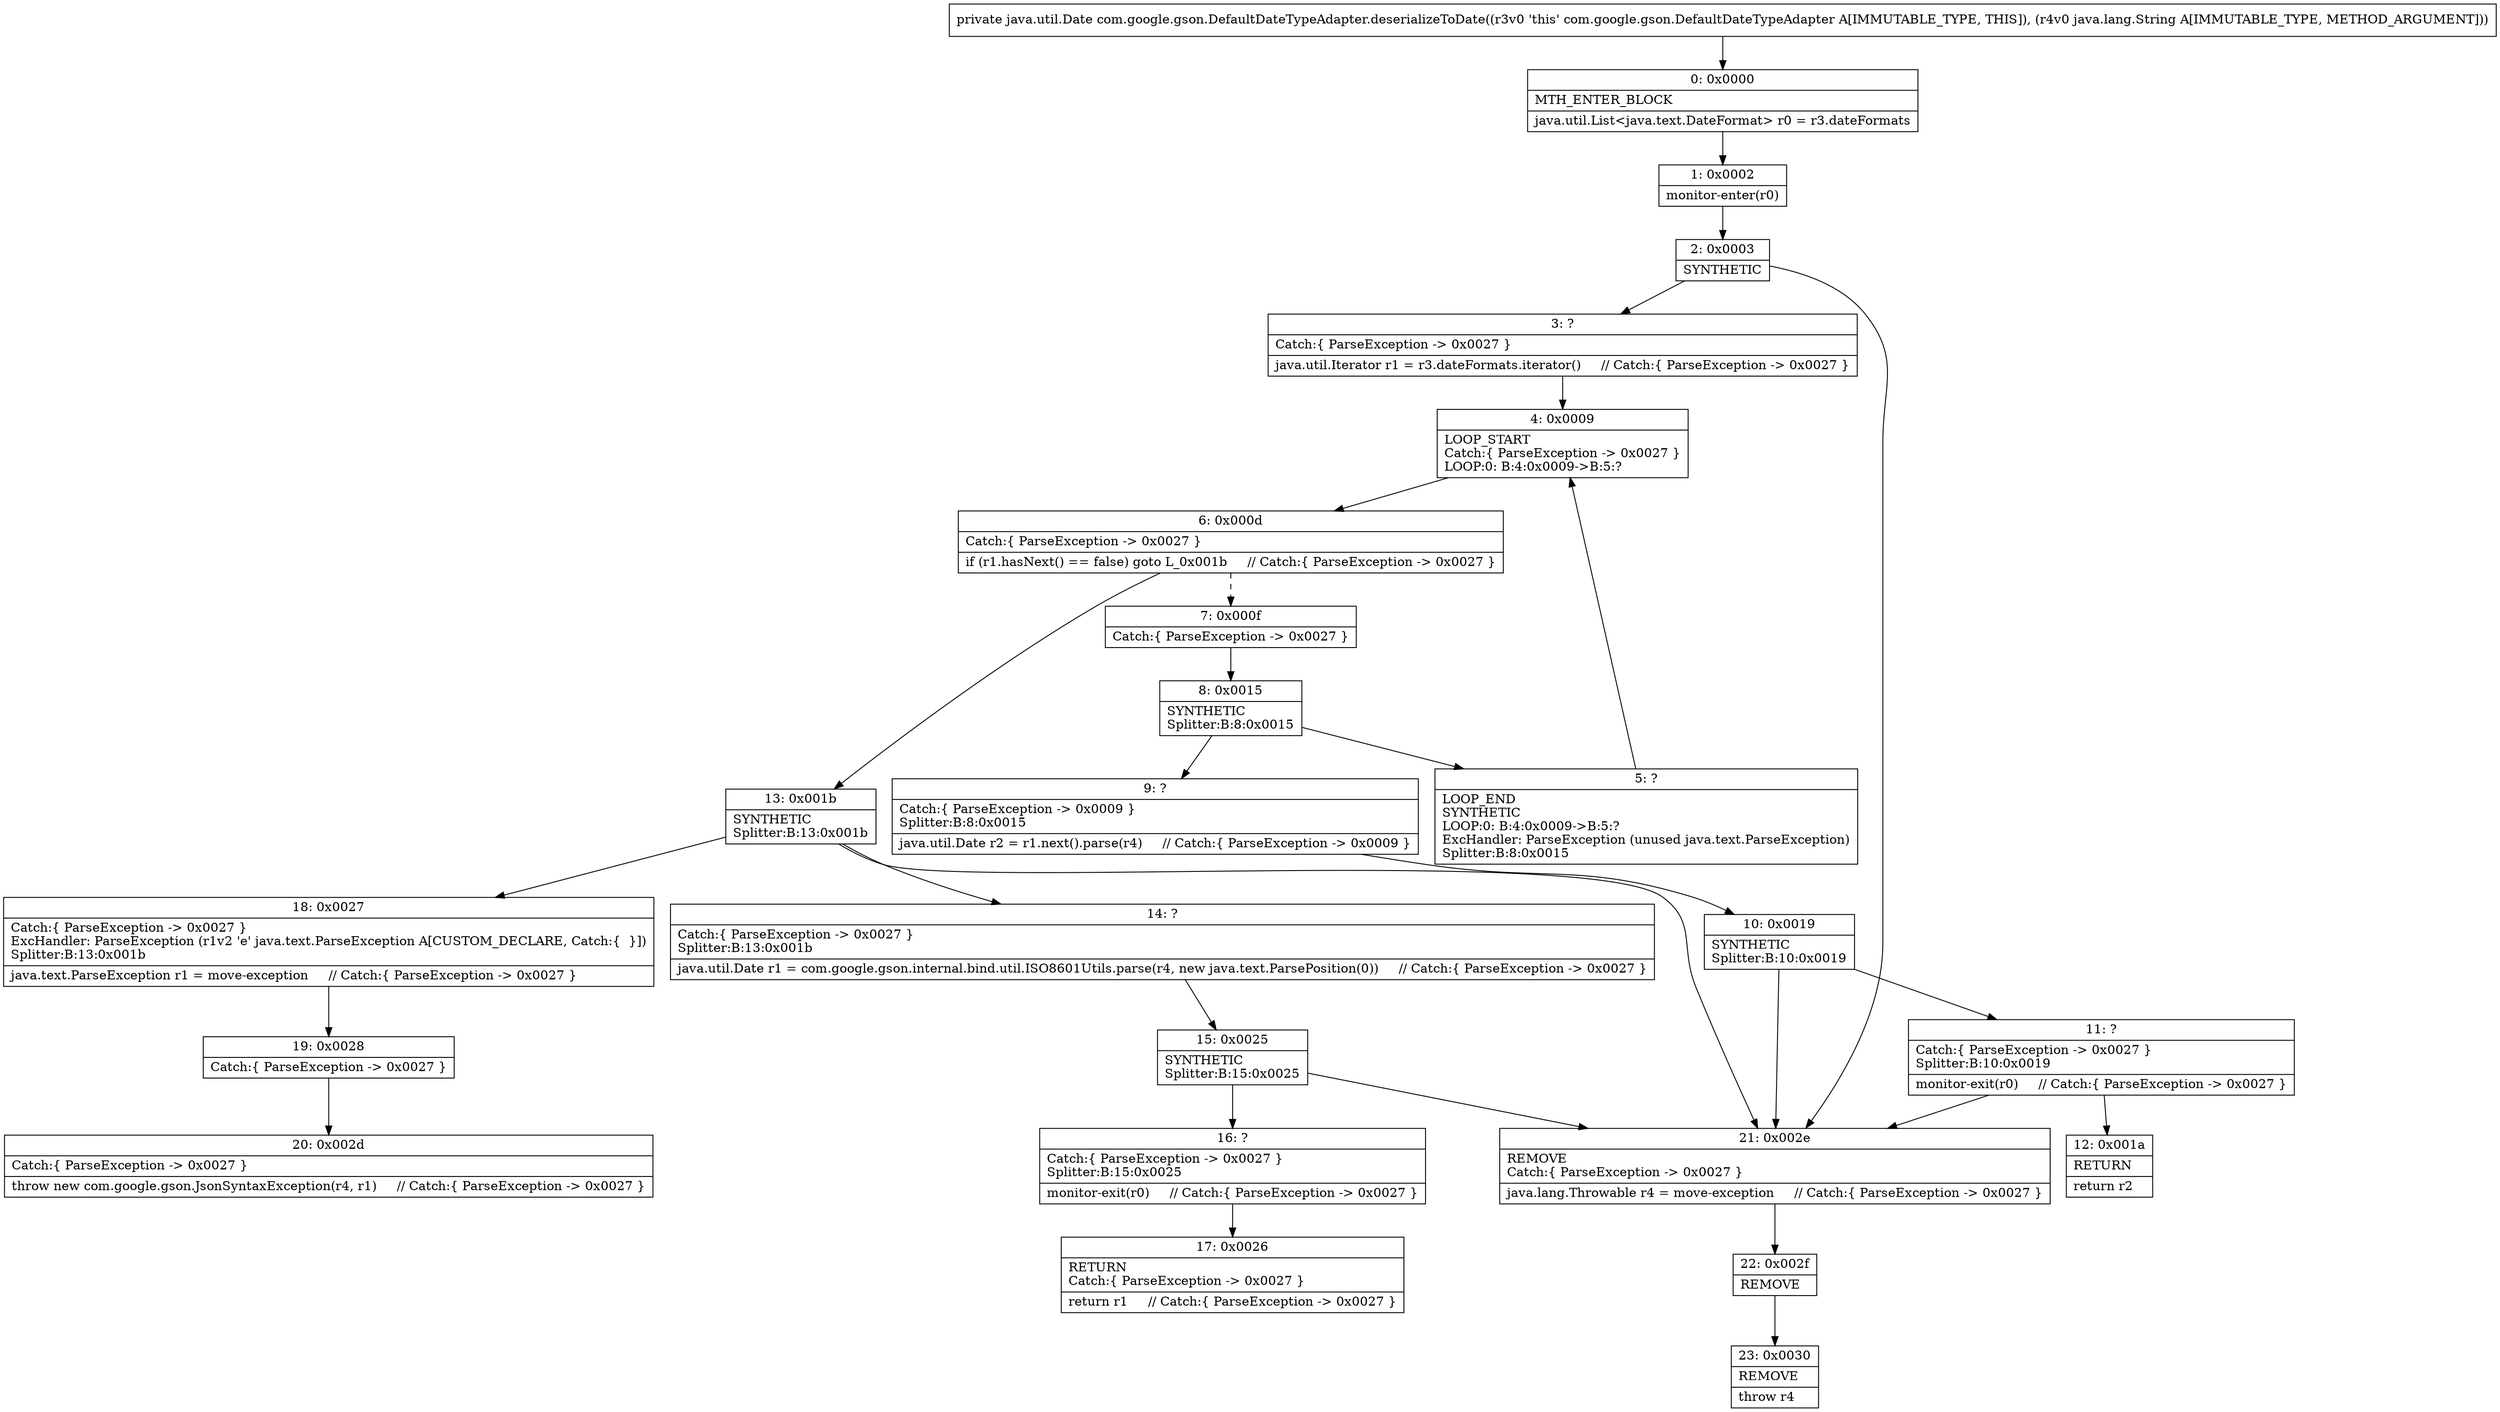 digraph "CFG forcom.google.gson.DefaultDateTypeAdapter.deserializeToDate(Ljava\/lang\/String;)Ljava\/util\/Date;" {
Node_0 [shape=record,label="{0\:\ 0x0000|MTH_ENTER_BLOCK\l|java.util.List\<java.text.DateFormat\> r0 = r3.dateFormats\l}"];
Node_1 [shape=record,label="{1\:\ 0x0002|monitor\-enter(r0)\l}"];
Node_2 [shape=record,label="{2\:\ 0x0003|SYNTHETIC\l}"];
Node_3 [shape=record,label="{3\:\ ?|Catch:\{ ParseException \-\> 0x0027 \}\l|java.util.Iterator r1 = r3.dateFormats.iterator()     \/\/ Catch:\{ ParseException \-\> 0x0027 \}\l}"];
Node_4 [shape=record,label="{4\:\ 0x0009|LOOP_START\lCatch:\{ ParseException \-\> 0x0027 \}\lLOOP:0: B:4:0x0009\-\>B:5:?\l}"];
Node_5 [shape=record,label="{5\:\ ?|LOOP_END\lSYNTHETIC\lLOOP:0: B:4:0x0009\-\>B:5:?\lExcHandler: ParseException (unused java.text.ParseException)\lSplitter:B:8:0x0015\l}"];
Node_6 [shape=record,label="{6\:\ 0x000d|Catch:\{ ParseException \-\> 0x0027 \}\l|if (r1.hasNext() == false) goto L_0x001b     \/\/ Catch:\{ ParseException \-\> 0x0027 \}\l}"];
Node_7 [shape=record,label="{7\:\ 0x000f|Catch:\{ ParseException \-\> 0x0027 \}\l}"];
Node_8 [shape=record,label="{8\:\ 0x0015|SYNTHETIC\lSplitter:B:8:0x0015\l}"];
Node_9 [shape=record,label="{9\:\ ?|Catch:\{ ParseException \-\> 0x0009 \}\lSplitter:B:8:0x0015\l|java.util.Date r2 = r1.next().parse(r4)     \/\/ Catch:\{ ParseException \-\> 0x0009 \}\l}"];
Node_10 [shape=record,label="{10\:\ 0x0019|SYNTHETIC\lSplitter:B:10:0x0019\l}"];
Node_11 [shape=record,label="{11\:\ ?|Catch:\{ ParseException \-\> 0x0027 \}\lSplitter:B:10:0x0019\l|monitor\-exit(r0)     \/\/ Catch:\{ ParseException \-\> 0x0027 \}\l}"];
Node_12 [shape=record,label="{12\:\ 0x001a|RETURN\l|return r2\l}"];
Node_13 [shape=record,label="{13\:\ 0x001b|SYNTHETIC\lSplitter:B:13:0x001b\l}"];
Node_14 [shape=record,label="{14\:\ ?|Catch:\{ ParseException \-\> 0x0027 \}\lSplitter:B:13:0x001b\l|java.util.Date r1 = com.google.gson.internal.bind.util.ISO8601Utils.parse(r4, new java.text.ParsePosition(0))     \/\/ Catch:\{ ParseException \-\> 0x0027 \}\l}"];
Node_15 [shape=record,label="{15\:\ 0x0025|SYNTHETIC\lSplitter:B:15:0x0025\l}"];
Node_16 [shape=record,label="{16\:\ ?|Catch:\{ ParseException \-\> 0x0027 \}\lSplitter:B:15:0x0025\l|monitor\-exit(r0)     \/\/ Catch:\{ ParseException \-\> 0x0027 \}\l}"];
Node_17 [shape=record,label="{17\:\ 0x0026|RETURN\lCatch:\{ ParseException \-\> 0x0027 \}\l|return r1     \/\/ Catch:\{ ParseException \-\> 0x0027 \}\l}"];
Node_18 [shape=record,label="{18\:\ 0x0027|Catch:\{ ParseException \-\> 0x0027 \}\lExcHandler: ParseException (r1v2 'e' java.text.ParseException A[CUSTOM_DECLARE, Catch:\{  \}])\lSplitter:B:13:0x001b\l|java.text.ParseException r1 = move\-exception     \/\/ Catch:\{ ParseException \-\> 0x0027 \}\l}"];
Node_19 [shape=record,label="{19\:\ 0x0028|Catch:\{ ParseException \-\> 0x0027 \}\l}"];
Node_20 [shape=record,label="{20\:\ 0x002d|Catch:\{ ParseException \-\> 0x0027 \}\l|throw new com.google.gson.JsonSyntaxException(r4, r1)     \/\/ Catch:\{ ParseException \-\> 0x0027 \}\l}"];
Node_21 [shape=record,label="{21\:\ 0x002e|REMOVE\lCatch:\{ ParseException \-\> 0x0027 \}\l|java.lang.Throwable r4 = move\-exception     \/\/ Catch:\{ ParseException \-\> 0x0027 \}\l}"];
Node_22 [shape=record,label="{22\:\ 0x002f|REMOVE\l}"];
Node_23 [shape=record,label="{23\:\ 0x0030|REMOVE\l|throw r4\l}"];
MethodNode[shape=record,label="{private java.util.Date com.google.gson.DefaultDateTypeAdapter.deserializeToDate((r3v0 'this' com.google.gson.DefaultDateTypeAdapter A[IMMUTABLE_TYPE, THIS]), (r4v0 java.lang.String A[IMMUTABLE_TYPE, METHOD_ARGUMENT])) }"];
MethodNode -> Node_0;
Node_0 -> Node_1;
Node_1 -> Node_2;
Node_2 -> Node_3;
Node_2 -> Node_21;
Node_3 -> Node_4;
Node_4 -> Node_6;
Node_5 -> Node_4;
Node_6 -> Node_7[style=dashed];
Node_6 -> Node_13;
Node_7 -> Node_8;
Node_8 -> Node_9;
Node_8 -> Node_5;
Node_9 -> Node_10;
Node_10 -> Node_11;
Node_10 -> Node_21;
Node_11 -> Node_12;
Node_11 -> Node_21;
Node_13 -> Node_14;
Node_13 -> Node_18;
Node_13 -> Node_21;
Node_14 -> Node_15;
Node_15 -> Node_16;
Node_15 -> Node_21;
Node_16 -> Node_17;
Node_18 -> Node_19;
Node_19 -> Node_20;
Node_21 -> Node_22;
Node_22 -> Node_23;
}

